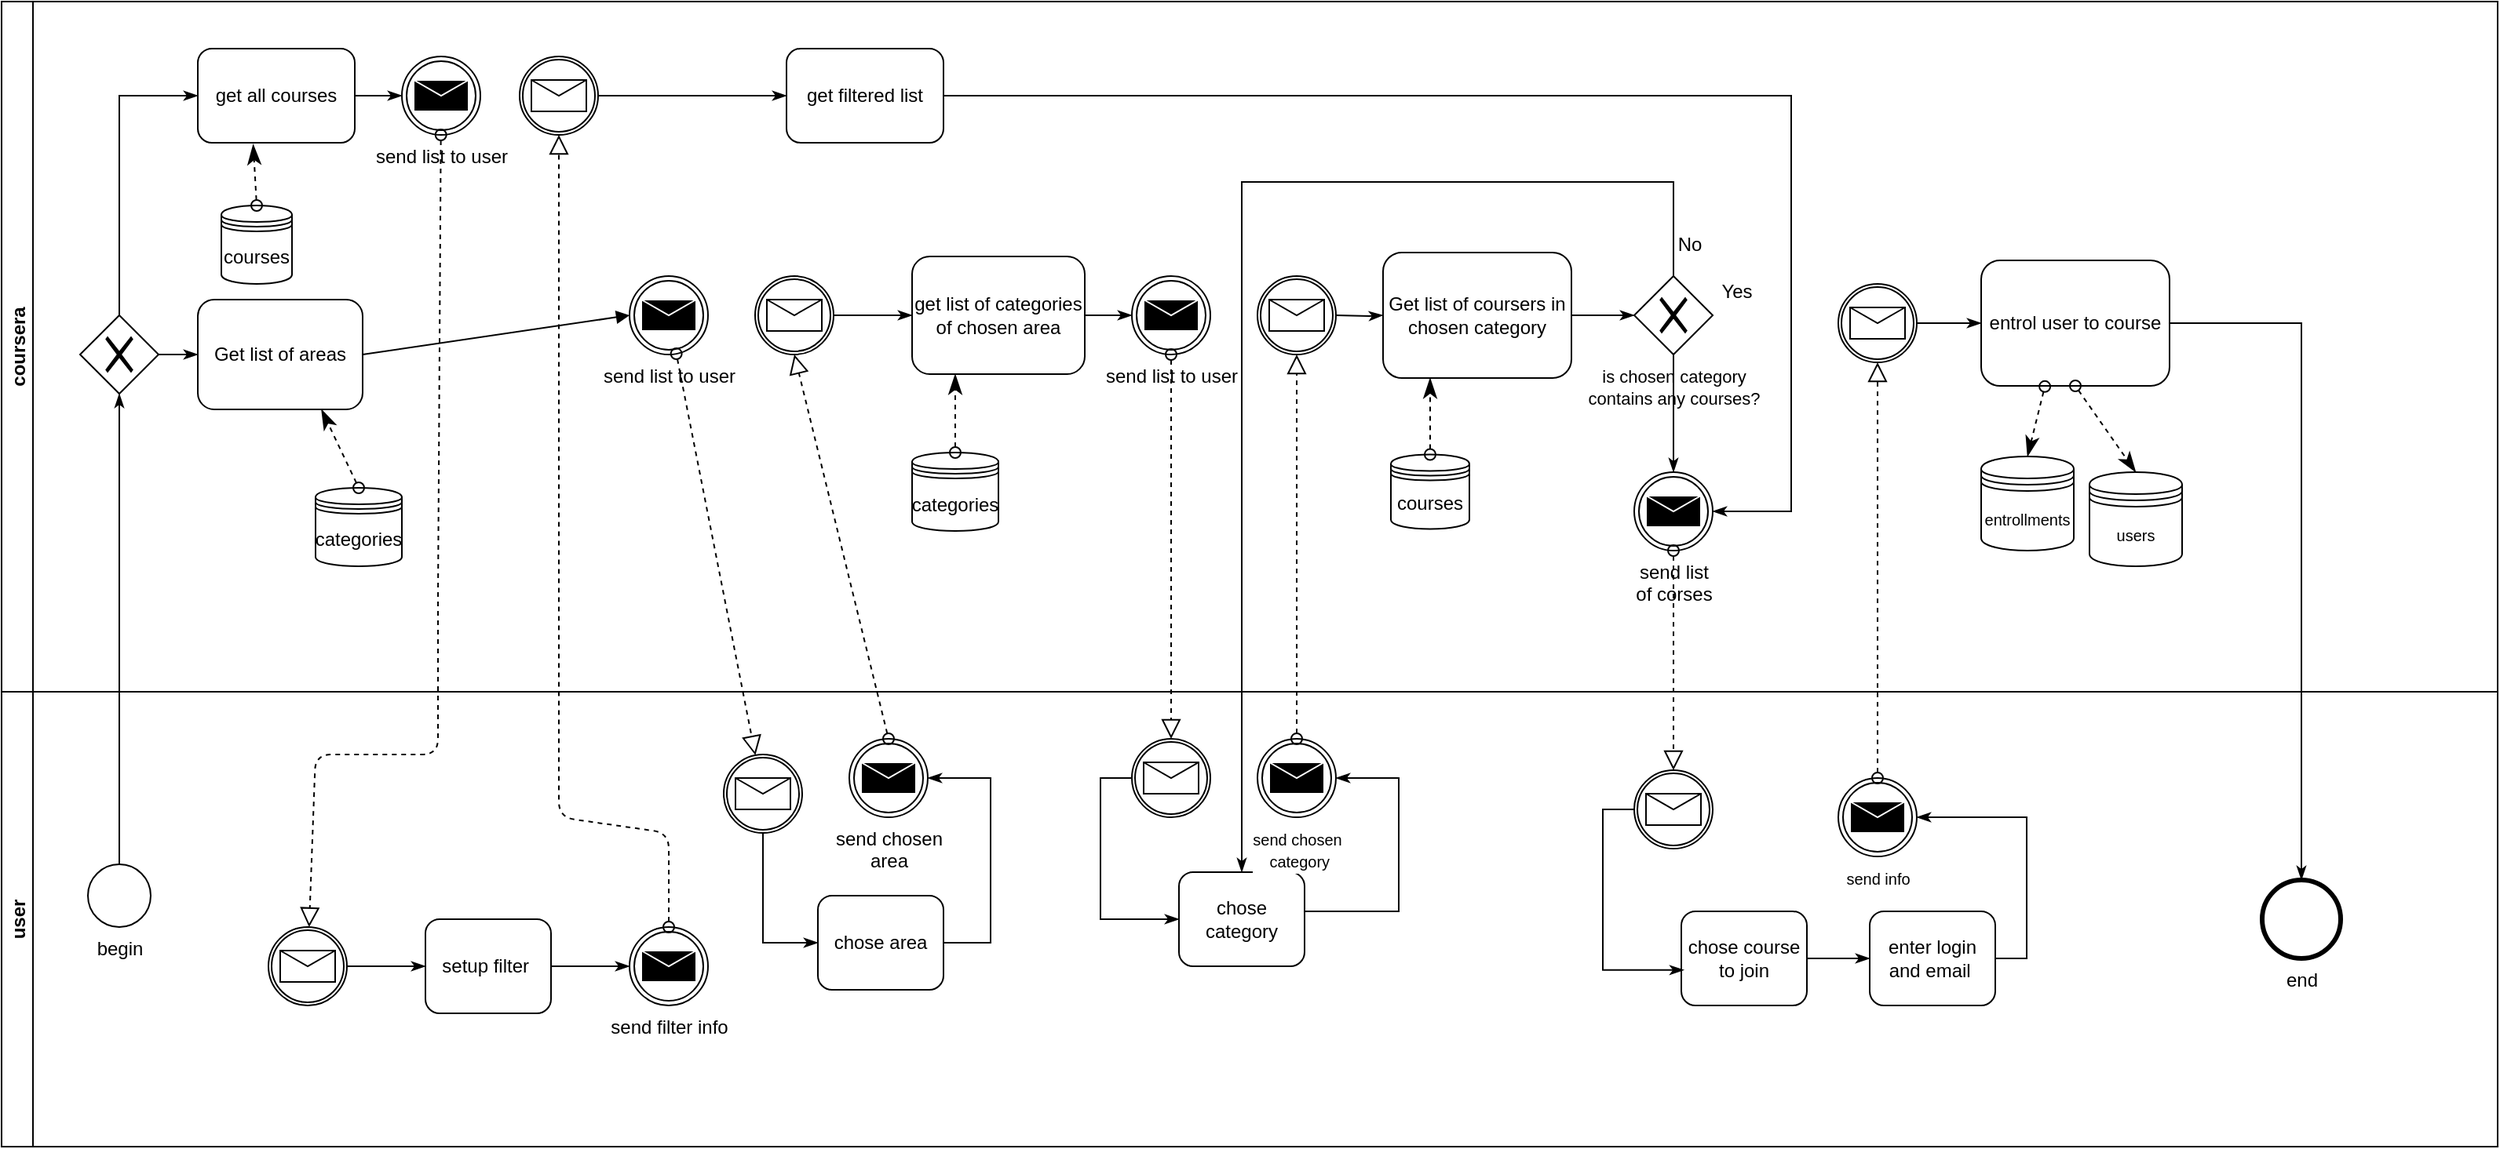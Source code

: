 <mxfile version="14.2.6" type="device"><diagram id="4fBpPtS09kQmMQwVDRtK" name="Page-1"><mxGraphModel dx="6320" dy="3840" grid="1" gridSize="10" guides="1" tooltips="1" connect="1" arrows="1" fold="1" page="1" pageScale="1" pageWidth="827" pageHeight="1169" math="0" shadow="0"><root><mxCell id="0"/><mxCell id="1" parent="0"/><mxCell id="3b6SZEebsVnl2N8P_IA4-3" value="coursera" style="swimlane;startSize=20;horizontal=0;" vertex="1" parent="1"><mxGeometry x="40" y="40" width="1590" height="440" as="geometry"/></mxCell><mxCell id="3b6SZEebsVnl2N8P_IA4-6" value="Get list of areas" style="shape=ext;rounded=1;html=1;whiteSpace=wrap;" vertex="1" parent="3b6SZEebsVnl2N8P_IA4-3"><mxGeometry x="125" y="190" width="105" height="70" as="geometry"/></mxCell><mxCell id="3b6SZEebsVnl2N8P_IA4-8" value="categories" style="shape=datastore;whiteSpace=wrap;html=1;" vertex="1" parent="3b6SZEebsVnl2N8P_IA4-3"><mxGeometry x="200" y="310" width="55" height="50" as="geometry"/></mxCell><mxCell id="3b6SZEebsVnl2N8P_IA4-10" value="" style="startArrow=oval;startFill=0;startSize=7;endArrow=classicThin;endFill=1;endSize=10;dashed=1;html=1;exitX=0.5;exitY=0;exitDx=0;exitDy=0;entryX=0.75;entryY=1;entryDx=0;entryDy=0;" edge="1" parent="3b6SZEebsVnl2N8P_IA4-3" source="3b6SZEebsVnl2N8P_IA4-8" target="3b6SZEebsVnl2N8P_IA4-6"><mxGeometry width="100" relative="1" as="geometry"><mxPoint x="240" y="300" as="sourcePoint"/><mxPoint x="170" y="270" as="targetPoint"/></mxGeometry></mxCell><mxCell id="3b6SZEebsVnl2N8P_IA4-12" value="" style="endArrow=block;endFill=1;endSize=6;html=1;entryX=0;entryY=0.5;entryDx=0;entryDy=0;exitX=1;exitY=0.5;exitDx=0;exitDy=0;" edge="1" parent="3b6SZEebsVnl2N8P_IA4-3" source="3b6SZEebsVnl2N8P_IA4-6" target="3b6SZEebsVnl2N8P_IA4-14"><mxGeometry width="100" relative="1" as="geometry"><mxPoint x="210" y="225" as="sourcePoint"/><mxPoint x="270" y="225" as="targetPoint"/></mxGeometry></mxCell><mxCell id="3b6SZEebsVnl2N8P_IA4-14" value="send list to user" style="shape=mxgraph.bpmn.shape;html=1;verticalLabelPosition=bottom;labelBackgroundColor=#ffffff;verticalAlign=top;align=center;perimeter=ellipsePerimeter;outlineConnect=0;outline=throwing;symbol=message;" vertex="1" parent="3b6SZEebsVnl2N8P_IA4-3"><mxGeometry x="400" y="175" width="50" height="50" as="geometry"/></mxCell><mxCell id="3b6SZEebsVnl2N8P_IA4-23" style="edgeStyle=orthogonalEdgeStyle;rounded=0;orthogonalLoop=1;jettySize=auto;html=1;entryX=0;entryY=0.5;entryDx=0;entryDy=0;endArrow=classicThin;endFill=1;" edge="1" parent="3b6SZEebsVnl2N8P_IA4-3" source="3b6SZEebsVnl2N8P_IA4-21" target="3b6SZEebsVnl2N8P_IA4-22"><mxGeometry relative="1" as="geometry"/></mxCell><mxCell id="3b6SZEebsVnl2N8P_IA4-21" value="" style="shape=mxgraph.bpmn.shape;html=1;verticalLabelPosition=bottom;labelBackgroundColor=#ffffff;verticalAlign=top;align=center;perimeter=ellipsePerimeter;outlineConnect=0;outline=catching;symbol=message;" vertex="1" parent="3b6SZEebsVnl2N8P_IA4-3"><mxGeometry x="480" y="175" width="50" height="50" as="geometry"/></mxCell><mxCell id="3b6SZEebsVnl2N8P_IA4-32" style="edgeStyle=orthogonalEdgeStyle;rounded=0;orthogonalLoop=1;jettySize=auto;html=1;entryX=0;entryY=0.5;entryDx=0;entryDy=0;endArrow=classicThin;endFill=1;" edge="1" parent="3b6SZEebsVnl2N8P_IA4-3" source="3b6SZEebsVnl2N8P_IA4-22"><mxGeometry relative="1" as="geometry"><mxPoint x="720" y="200" as="targetPoint"/></mxGeometry></mxCell><mxCell id="3b6SZEebsVnl2N8P_IA4-22" value="get list of categories of chosen area" style="shape=ext;rounded=1;html=1;whiteSpace=wrap;" vertex="1" parent="3b6SZEebsVnl2N8P_IA4-3"><mxGeometry x="580" y="162.5" width="110" height="75" as="geometry"/></mxCell><mxCell id="3b6SZEebsVnl2N8P_IA4-24" value="categories" style="shape=datastore;whiteSpace=wrap;html=1;" vertex="1" parent="3b6SZEebsVnl2N8P_IA4-3"><mxGeometry x="580" y="287.5" width="55" height="50" as="geometry"/></mxCell><mxCell id="3b6SZEebsVnl2N8P_IA4-25" value="" style="startArrow=oval;startFill=0;startSize=7;endArrow=classicThin;endFill=1;endSize=10;dashed=1;html=1;entryX=0.25;entryY=1;entryDx=0;entryDy=0;exitX=0.5;exitY=0;exitDx=0;exitDy=0;" edge="1" parent="3b6SZEebsVnl2N8P_IA4-3" target="3b6SZEebsVnl2N8P_IA4-22" source="3b6SZEebsVnl2N8P_IA4-24"><mxGeometry width="100" relative="1" as="geometry"><mxPoint x="650" y="265" as="sourcePoint"/><mxPoint x="705" y="287.5" as="targetPoint"/></mxGeometry></mxCell><mxCell id="3b6SZEebsVnl2N8P_IA4-43" style="edgeStyle=orthogonalEdgeStyle;rounded=0;orthogonalLoop=1;jettySize=auto;html=1;endArrow=classicThin;endFill=1;" edge="1" parent="3b6SZEebsVnl2N8P_IA4-3" target="3b6SZEebsVnl2N8P_IA4-41"><mxGeometry relative="1" as="geometry"><mxPoint x="850" y="200" as="sourcePoint"/></mxGeometry></mxCell><mxCell id="3b6SZEebsVnl2N8P_IA4-33" style="edgeStyle=orthogonalEdgeStyle;rounded=0;orthogonalLoop=1;jettySize=auto;html=1;entryX=0;entryY=0.5;entryDx=0;entryDy=0;endArrow=classicThin;endFill=1;" edge="1" parent="3b6SZEebsVnl2N8P_IA4-3" target="3b6SZEebsVnl2N8P_IA4-29"><mxGeometry relative="1" as="geometry"><mxPoint x="550" y="485" as="sourcePoint"/></mxGeometry></mxCell><mxCell id="3b6SZEebsVnl2N8P_IA4-47" style="edgeStyle=orthogonalEdgeStyle;rounded=0;orthogonalLoop=1;jettySize=auto;html=1;entryX=0;entryY=0.5;entryDx=0;entryDy=0;endArrow=classicThin;endFill=1;" edge="1" parent="3b6SZEebsVnl2N8P_IA4-3" source="3b6SZEebsVnl2N8P_IA4-41" target="3b6SZEebsVnl2N8P_IA4-46"><mxGeometry relative="1" as="geometry"/></mxCell><mxCell id="3b6SZEebsVnl2N8P_IA4-41" value="Get list of coursers in chosen category" style="shape=ext;rounded=1;html=1;whiteSpace=wrap;" vertex="1" parent="3b6SZEebsVnl2N8P_IA4-3"><mxGeometry x="880" y="160" width="120" height="80" as="geometry"/></mxCell><mxCell id="3b6SZEebsVnl2N8P_IA4-44" value="courses" style="shape=datastore;whiteSpace=wrap;html=1;" vertex="1" parent="3b6SZEebsVnl2N8P_IA4-3"><mxGeometry x="885" y="288.75" width="50" height="47.5" as="geometry"/></mxCell><mxCell id="3b6SZEebsVnl2N8P_IA4-45" value="" style="startArrow=oval;startFill=0;startSize=7;endArrow=classicThin;endFill=1;endSize=10;dashed=1;html=1;entryX=0.25;entryY=1;entryDx=0;entryDy=0;exitX=0.5;exitY=0;exitDx=0;exitDy=0;" edge="1" parent="3b6SZEebsVnl2N8P_IA4-3" source="3b6SZEebsVnl2N8P_IA4-44" target="3b6SZEebsVnl2N8P_IA4-41"><mxGeometry width="100" relative="1" as="geometry"><mxPoint x="980" y="275" as="sourcePoint"/><mxPoint x="910" y="275" as="targetPoint"/></mxGeometry></mxCell><mxCell id="3b6SZEebsVnl2N8P_IA4-46" value="&lt;font style=&quot;font-size: 11px&quot;&gt;is chosen category &lt;br&gt;contains any courses?&lt;/font&gt;" style="shape=mxgraph.bpmn.shape;html=1;verticalLabelPosition=bottom;labelBackgroundColor=#ffffff;verticalAlign=top;align=center;perimeter=rhombusPerimeter;background=gateway;outlineConnect=0;outline=none;symbol=exclusiveGw;" vertex="1" parent="3b6SZEebsVnl2N8P_IA4-3"><mxGeometry x="1040" y="175" width="50" height="50" as="geometry"/></mxCell><mxCell id="3b6SZEebsVnl2N8P_IA4-50" value="No" style="text;html=1;align=center;verticalAlign=middle;resizable=0;points=[];autosize=1;" vertex="1" parent="3b6SZEebsVnl2N8P_IA4-3"><mxGeometry x="1060" y="145" width="30" height="20" as="geometry"/></mxCell><mxCell id="3b6SZEebsVnl2N8P_IA4-58" value="send list &lt;br&gt;of corses" style="shape=mxgraph.bpmn.shape;html=1;verticalLabelPosition=bottom;labelBackgroundColor=#ffffff;verticalAlign=top;align=center;perimeter=ellipsePerimeter;outlineConnect=0;outline=throwing;symbol=message;" vertex="1" parent="3b6SZEebsVnl2N8P_IA4-3"><mxGeometry x="1040" y="300" width="50" height="50" as="geometry"/></mxCell><mxCell id="3b6SZEebsVnl2N8P_IA4-59" value="" style="shape=mxgraph.bpmn.shape;html=1;verticalLabelPosition=bottom;labelBackgroundColor=#ffffff;verticalAlign=top;align=center;perimeter=ellipsePerimeter;outlineConnect=0;outline=catching;symbol=message;" vertex="1" parent="3b6SZEebsVnl2N8P_IA4-3"><mxGeometry x="1170" y="180" width="50" height="50" as="geometry"/></mxCell><mxCell id="3b6SZEebsVnl2N8P_IA4-60" value="" style="shape=mxgraph.bpmn.shape;html=1;verticalLabelPosition=bottom;labelBackgroundColor=#ffffff;verticalAlign=top;align=center;perimeter=ellipsePerimeter;outlineConnect=0;outline=catching;symbol=message;" vertex="1" parent="3b6SZEebsVnl2N8P_IA4-3"><mxGeometry x="1040" y="490" width="50" height="50" as="geometry"/></mxCell><mxCell id="3b6SZEebsVnl2N8P_IA4-62" value="" style="startArrow=oval;startFill=0;startSize=7;endArrow=block;endFill=0;endSize=10;dashed=1;html=1;" edge="1" parent="3b6SZEebsVnl2N8P_IA4-3" source="3b6SZEebsVnl2N8P_IA4-58" target="3b6SZEebsVnl2N8P_IA4-60"><mxGeometry width="100" relative="1" as="geometry"><mxPoint x="1110" y="135" as="sourcePoint"/><mxPoint x="1210" y="135" as="targetPoint"/></mxGeometry></mxCell><mxCell id="3b6SZEebsVnl2N8P_IA4-51" style="edgeStyle=orthogonalEdgeStyle;rounded=0;orthogonalLoop=1;jettySize=auto;html=1;endArrow=classicThin;endFill=1;entryX=0.5;entryY=0;entryDx=0;entryDy=0;" edge="1" parent="3b6SZEebsVnl2N8P_IA4-3" source="3b6SZEebsVnl2N8P_IA4-46" target="3b6SZEebsVnl2N8P_IA4-58"><mxGeometry relative="1" as="geometry"><mxPoint x="1110" y="200" as="targetPoint"/></mxGeometry></mxCell><mxCell id="3b6SZEebsVnl2N8P_IA4-74" value="Yes" style="text;html=1;align=center;verticalAlign=middle;resizable=0;points=[];autosize=1;" vertex="1" parent="3b6SZEebsVnl2N8P_IA4-3"><mxGeometry x="1090" y="175" width="30" height="20" as="geometry"/></mxCell><mxCell id="3b6SZEebsVnl2N8P_IA4-79" value="entrol user to course" style="shape=ext;rounded=1;html=1;whiteSpace=wrap;" vertex="1" parent="3b6SZEebsVnl2N8P_IA4-3"><mxGeometry x="1261" y="165" width="120" height="80" as="geometry"/></mxCell><mxCell id="3b6SZEebsVnl2N8P_IA4-78" style="edgeStyle=orthogonalEdgeStyle;rounded=0;orthogonalLoop=1;jettySize=auto;html=1;endArrow=classicThin;endFill=1;entryX=0;entryY=0.5;entryDx=0;entryDy=0;" edge="1" parent="3b6SZEebsVnl2N8P_IA4-3" source="3b6SZEebsVnl2N8P_IA4-59" target="3b6SZEebsVnl2N8P_IA4-79"><mxGeometry relative="1" as="geometry"><mxPoint x="1260" y="205" as="targetPoint"/></mxGeometry></mxCell><mxCell id="3b6SZEebsVnl2N8P_IA4-96" value="&lt;font style=&quot;font-size: 10px&quot;&gt;entrollments&lt;/font&gt;" style="shape=datastore;whiteSpace=wrap;html=1;" vertex="1" parent="3b6SZEebsVnl2N8P_IA4-3"><mxGeometry x="1261" y="290" width="59" height="60" as="geometry"/></mxCell><mxCell id="3b6SZEebsVnl2N8P_IA4-97" value="" style="startArrow=oval;startFill=0;startSize=7;endArrow=classicThin;endFill=1;endSize=10;dashed=1;html=1;exitX=0.338;exitY=1.005;exitDx=0;exitDy=0;exitPerimeter=0;entryX=0.5;entryY=0;entryDx=0;entryDy=0;" edge="1" parent="3b6SZEebsVnl2N8P_IA4-3" source="3b6SZEebsVnl2N8P_IA4-79" target="3b6SZEebsVnl2N8P_IA4-96"><mxGeometry width="100" relative="1" as="geometry"><mxPoint x="880" y="303.75" as="sourcePoint"/><mxPoint x="880" y="255" as="targetPoint"/></mxGeometry></mxCell><mxCell id="3b6SZEebsVnl2N8P_IA4-98" value="&lt;span style=&quot;font-size: 10px&quot;&gt;users&lt;/span&gt;" style="shape=datastore;whiteSpace=wrap;html=1;" vertex="1" parent="3b6SZEebsVnl2N8P_IA4-3"><mxGeometry x="1330" y="300" width="59" height="60" as="geometry"/></mxCell><mxCell id="3b6SZEebsVnl2N8P_IA4-100" value="" style="startArrow=oval;startFill=0;startSize=7;endArrow=classicThin;endFill=1;endSize=10;dashed=1;html=1;exitX=0.5;exitY=1;exitDx=0;exitDy=0;entryX=0.5;entryY=0;entryDx=0;entryDy=0;" edge="1" parent="3b6SZEebsVnl2N8P_IA4-3" source="3b6SZEebsVnl2N8P_IA4-79" target="3b6SZEebsVnl2N8P_IA4-98"><mxGeometry width="100" relative="1" as="geometry"><mxPoint x="1311.56" y="255.4" as="sourcePoint"/><mxPoint x="1300.5" y="300" as="targetPoint"/></mxGeometry></mxCell><mxCell id="3b6SZEebsVnl2N8P_IA4-107" style="edgeStyle=orthogonalEdgeStyle;rounded=0;orthogonalLoop=1;jettySize=auto;html=1;exitX=1;exitY=0.5;exitDx=0;exitDy=0;entryX=0;entryY=0.5;entryDx=0;entryDy=0;endArrow=classicThin;endFill=1;" edge="1" parent="3b6SZEebsVnl2N8P_IA4-3" source="3b6SZEebsVnl2N8P_IA4-106" target="3b6SZEebsVnl2N8P_IA4-6"><mxGeometry relative="1" as="geometry"/></mxCell><mxCell id="3b6SZEebsVnl2N8P_IA4-106" value="" style="shape=mxgraph.bpmn.shape;html=1;verticalLabelPosition=bottom;labelBackgroundColor=#ffffff;verticalAlign=top;align=center;perimeter=rhombusPerimeter;background=gateway;outlineConnect=0;outline=none;symbol=exclusiveGw;" vertex="1" parent="3b6SZEebsVnl2N8P_IA4-3"><mxGeometry x="50" y="200" width="50" height="50" as="geometry"/></mxCell><mxCell id="3b6SZEebsVnl2N8P_IA4-109" value="get all courses" style="shape=ext;rounded=1;html=1;whiteSpace=wrap;" vertex="1" parent="3b6SZEebsVnl2N8P_IA4-3"><mxGeometry x="125" y="30" width="100" height="60" as="geometry"/></mxCell><mxCell id="3b6SZEebsVnl2N8P_IA4-110" value="courses" style="shape=datastore;whiteSpace=wrap;html=1;" vertex="1" parent="3b6SZEebsVnl2N8P_IA4-3"><mxGeometry x="140" y="130" width="45" height="50" as="geometry"/></mxCell><mxCell id="3b6SZEebsVnl2N8P_IA4-111" value="" style="startArrow=oval;startFill=0;startSize=7;endArrow=classicThin;endFill=1;endSize=10;dashed=1;html=1;exitX=0.5;exitY=0;exitDx=0;exitDy=0;entryX=0.353;entryY=1.017;entryDx=0;entryDy=0;entryPerimeter=0;" edge="1" parent="3b6SZEebsVnl2N8P_IA4-3" source="3b6SZEebsVnl2N8P_IA4-110" target="3b6SZEebsVnl2N8P_IA4-109"><mxGeometry width="100" relative="1" as="geometry"><mxPoint x="300" y="120" as="sourcePoint"/><mxPoint x="200" y="100" as="targetPoint"/></mxGeometry></mxCell><mxCell id="3b6SZEebsVnl2N8P_IA4-108" style="edgeStyle=orthogonalEdgeStyle;rounded=0;orthogonalLoop=1;jettySize=auto;html=1;endArrow=classicThin;endFill=1;entryX=0;entryY=0.5;entryDx=0;entryDy=0;" edge="1" parent="3b6SZEebsVnl2N8P_IA4-3" source="3b6SZEebsVnl2N8P_IA4-106" target="3b6SZEebsVnl2N8P_IA4-109"><mxGeometry relative="1" as="geometry"><mxPoint x="75" y="50.0" as="targetPoint"/><Array as="points"><mxPoint x="75" y="60"/></Array></mxGeometry></mxCell><mxCell id="3b6SZEebsVnl2N8P_IA4-114" value="send list to user" style="shape=mxgraph.bpmn.shape;html=1;verticalLabelPosition=bottom;labelBackgroundColor=#ffffff;verticalAlign=top;align=center;perimeter=ellipsePerimeter;outlineConnect=0;outline=throwing;symbol=message;" vertex="1" parent="3b6SZEebsVnl2N8P_IA4-3"><mxGeometry x="255" y="35" width="50" height="50" as="geometry"/></mxCell><mxCell id="3b6SZEebsVnl2N8P_IA4-127" style="edgeStyle=orthogonalEdgeStyle;rounded=0;orthogonalLoop=1;jettySize=auto;html=1;entryX=0;entryY=0.5;entryDx=0;entryDy=0;endArrow=classicThin;endFill=1;" edge="1" parent="3b6SZEebsVnl2N8P_IA4-3" source="3b6SZEebsVnl2N8P_IA4-115" target="3b6SZEebsVnl2N8P_IA4-126"><mxGeometry relative="1" as="geometry"/></mxCell><mxCell id="3b6SZEebsVnl2N8P_IA4-115" value="" style="shape=mxgraph.bpmn.shape;html=1;verticalLabelPosition=bottom;labelBackgroundColor=#ffffff;verticalAlign=top;align=center;perimeter=ellipsePerimeter;outlineConnect=0;outline=catching;symbol=message;" vertex="1" parent="3b6SZEebsVnl2N8P_IA4-3"><mxGeometry x="330" y="35" width="50" height="50" as="geometry"/></mxCell><mxCell id="3b6SZEebsVnl2N8P_IA4-123" style="edgeStyle=orthogonalEdgeStyle;rounded=0;orthogonalLoop=1;jettySize=auto;html=1;endArrow=classicThin;endFill=1;entryX=0;entryY=0.5;entryDx=0;entryDy=0;exitX=1;exitY=0.5;exitDx=0;exitDy=0;" edge="1" parent="3b6SZEebsVnl2N8P_IA4-3" source="3b6SZEebsVnl2N8P_IA4-109" target="3b6SZEebsVnl2N8P_IA4-114"><mxGeometry relative="1" as="geometry"><mxPoint x="135" y="70.0" as="targetPoint"/><mxPoint x="85" y="210" as="sourcePoint"/><Array as="points"><mxPoint x="255" y="60"/><mxPoint x="255" y="60"/></Array></mxGeometry></mxCell><mxCell id="3b6SZEebsVnl2N8P_IA4-126" value="get filtered list" style="shape=ext;rounded=1;html=1;whiteSpace=wrap;" vertex="1" parent="3b6SZEebsVnl2N8P_IA4-3"><mxGeometry x="500" y="30" width="100" height="60" as="geometry"/></mxCell><mxCell id="3b6SZEebsVnl2N8P_IA4-160" style="edgeStyle=orthogonalEdgeStyle;rounded=0;orthogonalLoop=1;jettySize=auto;html=1;endArrow=classicThin;endFill=1;entryX=1;entryY=0.5;entryDx=0;entryDy=0;" edge="1" parent="3b6SZEebsVnl2N8P_IA4-3" source="3b6SZEebsVnl2N8P_IA4-126" target="3b6SZEebsVnl2N8P_IA4-58"><mxGeometry relative="1" as="geometry"><Array as="points"><mxPoint x="1140" y="60"/><mxPoint x="1140" y="325"/></Array></mxGeometry></mxCell><mxCell id="3b6SZEebsVnl2N8P_IA4-4" value="user" style="swimlane;startSize=20;horizontal=0;" vertex="1" parent="1"><mxGeometry x="40" y="480" width="1590" height="290" as="geometry"><mxRectangle x="40" y="320" width="50" height="40" as="alternateBounds"/></mxGeometry></mxCell><mxCell id="3b6SZEebsVnl2N8P_IA4-5" value="begin" style="shape=mxgraph.bpmn.shape;html=1;verticalLabelPosition=bottom;labelBackgroundColor=#ffffff;verticalAlign=top;align=center;perimeter=ellipsePerimeter;outlineConnect=0;outline=standard;symbol=general;" vertex="1" parent="3b6SZEebsVnl2N8P_IA4-4"><mxGeometry x="55" y="110" width="40" height="40" as="geometry"/></mxCell><mxCell id="3b6SZEebsVnl2N8P_IA4-68" style="edgeStyle=orthogonalEdgeStyle;rounded=0;orthogonalLoop=1;jettySize=auto;html=1;entryX=0;entryY=0.5;entryDx=0;entryDy=0;endArrow=classicThin;endFill=1;" edge="1" parent="3b6SZEebsVnl2N8P_IA4-4" source="3b6SZEebsVnl2N8P_IA4-15" target="3b6SZEebsVnl2N8P_IA4-67"><mxGeometry relative="1" as="geometry"><Array as="points"><mxPoint x="485" y="160"/></Array></mxGeometry></mxCell><mxCell id="3b6SZEebsVnl2N8P_IA4-17" value="send chosen &lt;br&gt;area" style="shape=mxgraph.bpmn.shape;html=1;verticalLabelPosition=bottom;labelBackgroundColor=#ffffff;verticalAlign=top;align=center;perimeter=ellipsePerimeter;outlineConnect=0;outline=throwing;symbol=message;" vertex="1" parent="3b6SZEebsVnl2N8P_IA4-4"><mxGeometry x="540" y="30" width="50" height="50" as="geometry"/></mxCell><mxCell id="3b6SZEebsVnl2N8P_IA4-125" style="edgeStyle=orthogonalEdgeStyle;rounded=0;orthogonalLoop=1;jettySize=auto;html=1;entryX=1;entryY=0.5;entryDx=0;entryDy=0;endArrow=classicThin;endFill=1;" edge="1" parent="3b6SZEebsVnl2N8P_IA4-4" source="3b6SZEebsVnl2N8P_IA4-67" target="3b6SZEebsVnl2N8P_IA4-17"><mxGeometry relative="1" as="geometry"><Array as="points"><mxPoint x="630" y="160"/><mxPoint x="630" y="55"/></Array></mxGeometry></mxCell><mxCell id="3b6SZEebsVnl2N8P_IA4-67" value="chose area" style="shape=ext;rounded=1;html=1;whiteSpace=wrap;" vertex="1" parent="3b6SZEebsVnl2N8P_IA4-4"><mxGeometry x="520" y="130" width="80" height="60" as="geometry"/></mxCell><mxCell id="3b6SZEebsVnl2N8P_IA4-71" value="chose category" style="shape=ext;rounded=1;html=1;whiteSpace=wrap;" vertex="1" parent="3b6SZEebsVnl2N8P_IA4-4"><mxGeometry x="750" y="115" width="80" height="60" as="geometry"/></mxCell><mxCell id="3b6SZEebsVnl2N8P_IA4-94" style="edgeStyle=orthogonalEdgeStyle;rounded=0;orthogonalLoop=1;jettySize=auto;html=1;endArrow=classicThin;endFill=1;" edge="1" parent="3b6SZEebsVnl2N8P_IA4-4" source="3b6SZEebsVnl2N8P_IA4-75" target="3b6SZEebsVnl2N8P_IA4-93"><mxGeometry relative="1" as="geometry"/></mxCell><mxCell id="3b6SZEebsVnl2N8P_IA4-75" value="chose course to join" style="shape=ext;rounded=1;html=1;whiteSpace=wrap;" vertex="1" parent="3b6SZEebsVnl2N8P_IA4-4"><mxGeometry x="1070" y="140" width="80" height="60" as="geometry"/></mxCell><mxCell id="3b6SZEebsVnl2N8P_IA4-95" style="edgeStyle=orthogonalEdgeStyle;rounded=0;orthogonalLoop=1;jettySize=auto;html=1;endArrow=classicThin;endFill=1;fontStyle=4;entryX=1;entryY=0.5;entryDx=0;entryDy=0;" edge="1" parent="3b6SZEebsVnl2N8P_IA4-4" source="3b6SZEebsVnl2N8P_IA4-93" target="3b6SZEebsVnl2N8P_IA4-61"><mxGeometry relative="1" as="geometry"><mxPoint x="1250" y="90" as="targetPoint"/><Array as="points"><mxPoint x="1290" y="170"/><mxPoint x="1290" y="80"/></Array></mxGeometry></mxCell><mxCell id="3b6SZEebsVnl2N8P_IA4-93" value="enter login and email&amp;nbsp;" style="shape=ext;rounded=1;html=1;whiteSpace=wrap;" vertex="1" parent="3b6SZEebsVnl2N8P_IA4-4"><mxGeometry x="1190" y="140" width="80" height="60" as="geometry"/></mxCell><mxCell id="3b6SZEebsVnl2N8P_IA4-61" value="&lt;font style=&quot;font-size: 10px&quot;&gt;send info&lt;br&gt;&lt;/font&gt;" style="shape=mxgraph.bpmn.shape;html=1;verticalLabelPosition=bottom;labelBackgroundColor=#ffffff;verticalAlign=top;align=center;perimeter=ellipsePerimeter;outlineConnect=0;outline=throwing;symbol=message;" vertex="1" parent="3b6SZEebsVnl2N8P_IA4-4"><mxGeometry x="1170" y="55" width="50" height="50" as="geometry"/></mxCell><mxCell id="3b6SZEebsVnl2N8P_IA4-102" value="end" style="shape=mxgraph.bpmn.shape;html=1;verticalLabelPosition=bottom;labelBackgroundColor=#ffffff;verticalAlign=top;align=center;perimeter=ellipsePerimeter;outlineConnect=0;outline=end;symbol=general;" vertex="1" parent="3b6SZEebsVnl2N8P_IA4-4"><mxGeometry x="1440" y="120" width="50" height="50" as="geometry"/></mxCell><mxCell id="3b6SZEebsVnl2N8P_IA4-117" value="" style="shape=mxgraph.bpmn.shape;html=1;verticalLabelPosition=bottom;labelBackgroundColor=#ffffff;verticalAlign=top;align=center;perimeter=ellipsePerimeter;outlineConnect=0;outline=catching;symbol=message;" vertex="1" parent="3b6SZEebsVnl2N8P_IA4-4"><mxGeometry x="170" y="150" width="50" height="50" as="geometry"/></mxCell><mxCell id="3b6SZEebsVnl2N8P_IA4-120" value="setup filter&amp;nbsp;" style="shape=ext;rounded=1;html=1;whiteSpace=wrap;" vertex="1" parent="3b6SZEebsVnl2N8P_IA4-4"><mxGeometry x="270" y="145" width="80" height="60" as="geometry"/></mxCell><mxCell id="3b6SZEebsVnl2N8P_IA4-116" style="edgeStyle=orthogonalEdgeStyle;rounded=0;orthogonalLoop=1;jettySize=auto;html=1;entryX=0;entryY=0.5;entryDx=0;entryDy=0;endArrow=classicThin;endFill=1;" edge="1" parent="3b6SZEebsVnl2N8P_IA4-4" source="3b6SZEebsVnl2N8P_IA4-117" target="3b6SZEebsVnl2N8P_IA4-120"><mxGeometry relative="1" as="geometry"/></mxCell><mxCell id="3b6SZEebsVnl2N8P_IA4-118" value="send filter info" style="shape=mxgraph.bpmn.shape;html=1;verticalLabelPosition=bottom;labelBackgroundColor=#ffffff;verticalAlign=top;align=center;perimeter=ellipsePerimeter;outlineConnect=0;outline=throwing;symbol=message;" vertex="1" parent="3b6SZEebsVnl2N8P_IA4-4"><mxGeometry x="400" y="150" width="50" height="50" as="geometry"/></mxCell><mxCell id="3b6SZEebsVnl2N8P_IA4-119" style="edgeStyle=orthogonalEdgeStyle;rounded=0;orthogonalLoop=1;jettySize=auto;html=1;endArrow=classicThin;endFill=1;entryX=0;entryY=0.5;entryDx=0;entryDy=0;exitX=1;exitY=0.5;exitDx=0;exitDy=0;" edge="1" parent="3b6SZEebsVnl2N8P_IA4-4" source="3b6SZEebsVnl2N8P_IA4-120" target="3b6SZEebsVnl2N8P_IA4-118"><mxGeometry relative="1" as="geometry"><Array as="points"><mxPoint x="400" y="175"/></Array><mxPoint x="580" y="200" as="targetPoint"/></mxGeometry></mxCell><mxCell id="3b6SZEebsVnl2N8P_IA4-15" value="" style="shape=mxgraph.bpmn.shape;html=1;verticalLabelPosition=bottom;labelBackgroundColor=#ffffff;verticalAlign=top;align=center;perimeter=ellipsePerimeter;outlineConnect=0;outline=catching;symbol=message;" vertex="1" parent="3b6SZEebsVnl2N8P_IA4-4"><mxGeometry x="460" y="40" width="50" height="50" as="geometry"/></mxCell><mxCell id="3b6SZEebsVnl2N8P_IA4-16" value="" style="startArrow=oval;startFill=0;startSize=7;endArrow=block;endFill=0;endSize=10;dashed=1;html=1;" edge="1" parent="1" source="3b6SZEebsVnl2N8P_IA4-14" target="3b6SZEebsVnl2N8P_IA4-15"><mxGeometry width="100" relative="1" as="geometry"><mxPoint x="270" y="215" as="sourcePoint"/><mxPoint x="370" y="215" as="targetPoint"/></mxGeometry></mxCell><mxCell id="3b6SZEebsVnl2N8P_IA4-20" value="" style="startArrow=oval;startFill=0;startSize=7;endArrow=block;endFill=0;endSize=10;dashed=1;html=1;exitX=0.5;exitY=0;exitDx=0;exitDy=0;entryX=0.5;entryY=1;entryDx=0;entryDy=0;" edge="1" parent="1" source="3b6SZEebsVnl2N8P_IA4-17" target="3b6SZEebsVnl2N8P_IA4-21"><mxGeometry width="100" relative="1" as="geometry"><mxPoint x="300" y="375" as="sourcePoint"/><mxPoint x="355" y="255" as="targetPoint"/></mxGeometry></mxCell><mxCell id="3b6SZEebsVnl2N8P_IA4-52" value="send list to user" style="shape=mxgraph.bpmn.shape;html=1;verticalLabelPosition=bottom;labelBackgroundColor=#ffffff;verticalAlign=top;align=center;perimeter=ellipsePerimeter;outlineConnect=0;outline=throwing;symbol=message;" vertex="1" parent="1"><mxGeometry x="760" y="215" width="50" height="50" as="geometry"/></mxCell><mxCell id="3b6SZEebsVnl2N8P_IA4-53" value="" style="shape=mxgraph.bpmn.shape;html=1;verticalLabelPosition=bottom;labelBackgroundColor=#ffffff;verticalAlign=top;align=center;perimeter=ellipsePerimeter;outlineConnect=0;outline=catching;symbol=message;" vertex="1" parent="1"><mxGeometry x="840" y="215" width="50" height="50" as="geometry"/></mxCell><mxCell id="3b6SZEebsVnl2N8P_IA4-72" style="edgeStyle=orthogonalEdgeStyle;rounded=0;orthogonalLoop=1;jettySize=auto;html=1;entryX=0;entryY=0.5;entryDx=0;entryDy=0;endArrow=classicThin;endFill=1;" edge="1" parent="1" source="3b6SZEebsVnl2N8P_IA4-54" target="3b6SZEebsVnl2N8P_IA4-71"><mxGeometry relative="1" as="geometry"><Array as="points"><mxPoint x="740" y="535"/><mxPoint x="740" y="625"/></Array></mxGeometry></mxCell><mxCell id="3b6SZEebsVnl2N8P_IA4-54" value="" style="shape=mxgraph.bpmn.shape;html=1;verticalLabelPosition=bottom;labelBackgroundColor=#ffffff;verticalAlign=top;align=center;perimeter=ellipsePerimeter;outlineConnect=0;outline=catching;symbol=message;" vertex="1" parent="1"><mxGeometry x="760" y="510" width="50" height="50" as="geometry"/></mxCell><mxCell id="3b6SZEebsVnl2N8P_IA4-55" value="&lt;font style=&quot;font-size: 10px&quot;&gt;send chosen&lt;br&gt;&amp;nbsp;category&lt;/font&gt;" style="shape=mxgraph.bpmn.shape;html=1;verticalLabelPosition=bottom;labelBackgroundColor=#ffffff;verticalAlign=top;align=center;perimeter=ellipsePerimeter;outlineConnect=0;outline=throwing;symbol=message;" vertex="1" parent="1"><mxGeometry x="840" y="510" width="50" height="50" as="geometry"/></mxCell><mxCell id="3b6SZEebsVnl2N8P_IA4-56" value="" style="startArrow=oval;startFill=0;startSize=7;endArrow=block;endFill=0;endSize=10;dashed=1;html=1;" edge="1" parent="1" source="3b6SZEebsVnl2N8P_IA4-52" target="3b6SZEebsVnl2N8P_IA4-54"><mxGeometry width="100" relative="1" as="geometry"><mxPoint x="740" y="175" as="sourcePoint"/><mxPoint x="840" y="175" as="targetPoint"/></mxGeometry></mxCell><mxCell id="3b6SZEebsVnl2N8P_IA4-57" value="" style="startArrow=oval;startFill=0;startSize=7;endArrow=block;endFill=0;endSize=10;dashed=1;html=1;exitX=0.5;exitY=0;exitDx=0;exitDy=0;entryX=0.5;entryY=1;entryDx=0;entryDy=0;" edge="1" parent="1" source="3b6SZEebsVnl2N8P_IA4-55" target="3b6SZEebsVnl2N8P_IA4-53"><mxGeometry width="100" relative="1" as="geometry"><mxPoint x="770" y="335" as="sourcePoint"/><mxPoint x="825" y="215" as="targetPoint"/></mxGeometry></mxCell><mxCell id="3b6SZEebsVnl2N8P_IA4-73" style="edgeStyle=orthogonalEdgeStyle;rounded=0;orthogonalLoop=1;jettySize=auto;html=1;entryX=1;entryY=0.5;entryDx=0;entryDy=0;endArrow=classicThin;endFill=1;" edge="1" parent="1" source="3b6SZEebsVnl2N8P_IA4-71" target="3b6SZEebsVnl2N8P_IA4-55"><mxGeometry relative="1" as="geometry"><Array as="points"><mxPoint x="930" y="620"/><mxPoint x="930" y="535"/></Array></mxGeometry></mxCell><mxCell id="3b6SZEebsVnl2N8P_IA4-49" style="edgeStyle=orthogonalEdgeStyle;rounded=0;orthogonalLoop=1;jettySize=auto;html=1;endArrow=classicThin;endFill=1;entryX=0.5;entryY=0;entryDx=0;entryDy=0;" edge="1" parent="1" source="3b6SZEebsVnl2N8P_IA4-46" target="3b6SZEebsVnl2N8P_IA4-71"><mxGeometry relative="1" as="geometry"><mxPoint x="830" y="660" as="targetPoint"/><Array as="points"><mxPoint x="1105" y="155"/><mxPoint x="830" y="155"/></Array></mxGeometry></mxCell><mxCell id="3b6SZEebsVnl2N8P_IA4-76" style="edgeStyle=orthogonalEdgeStyle;rounded=0;orthogonalLoop=1;jettySize=auto;html=1;entryX=0.02;entryY=0.623;entryDx=0;entryDy=0;entryPerimeter=0;endArrow=classicThin;endFill=1;" edge="1" parent="1" source="3b6SZEebsVnl2N8P_IA4-60" target="3b6SZEebsVnl2N8P_IA4-75"><mxGeometry relative="1" as="geometry"><Array as="points"><mxPoint x="1060" y="555"/><mxPoint x="1060" y="657"/></Array></mxGeometry></mxCell><mxCell id="3b6SZEebsVnl2N8P_IA4-63" value="" style="startArrow=oval;startFill=0;startSize=7;endArrow=block;endFill=0;endSize=10;dashed=1;html=1;exitX=0.5;exitY=0;exitDx=0;exitDy=0;entryX=0.5;entryY=1;entryDx=0;entryDy=0;" edge="1" parent="1" source="3b6SZEebsVnl2N8P_IA4-61" target="3b6SZEebsVnl2N8P_IA4-59"><mxGeometry width="100" relative="1" as="geometry"><mxPoint x="1180" y="335" as="sourcePoint"/><mxPoint x="1235" y="215" as="targetPoint"/></mxGeometry></mxCell><mxCell id="3b6SZEebsVnl2N8P_IA4-101" style="edgeStyle=orthogonalEdgeStyle;rounded=0;orthogonalLoop=1;jettySize=auto;html=1;endArrow=classicThin;endFill=1;entryX=0.5;entryY=0;entryDx=0;entryDy=0;" edge="1" parent="1" source="3b6SZEebsVnl2N8P_IA4-79" target="3b6SZEebsVnl2N8P_IA4-102"><mxGeometry relative="1" as="geometry"><mxPoint x="1505" y="500" as="targetPoint"/></mxGeometry></mxCell><mxCell id="3b6SZEebsVnl2N8P_IA4-105" style="edgeStyle=orthogonalEdgeStyle;rounded=0;orthogonalLoop=1;jettySize=auto;html=1;endArrow=classicThin;endFill=1;entryX=0.5;entryY=1;entryDx=0;entryDy=0;" edge="1" parent="1" source="3b6SZEebsVnl2N8P_IA4-5" target="3b6SZEebsVnl2N8P_IA4-106"><mxGeometry relative="1" as="geometry"><mxPoint x="120" y="340" as="targetPoint"/></mxGeometry></mxCell><mxCell id="3b6SZEebsVnl2N8P_IA4-121" value="" style="startArrow=oval;startFill=0;startSize=7;endArrow=block;endFill=0;endSize=10;dashed=1;html=1;" edge="1" parent="1" source="3b6SZEebsVnl2N8P_IA4-114" target="3b6SZEebsVnl2N8P_IA4-117"><mxGeometry width="100" relative="1" as="geometry"><mxPoint x="315" y="75" as="sourcePoint"/><mxPoint x="415" y="75" as="targetPoint"/><Array as="points"><mxPoint x="318" y="420"/><mxPoint x="318" y="520"/><mxPoint x="240" y="520"/></Array></mxGeometry></mxCell><mxCell id="3b6SZEebsVnl2N8P_IA4-122" value="" style="startArrow=oval;startFill=0;startSize=7;endArrow=block;endFill=0;endSize=10;dashed=1;html=1;exitX=0.5;exitY=0;exitDx=0;exitDy=0;entryX=0.5;entryY=1;entryDx=0;entryDy=0;" edge="1" parent="1" source="3b6SZEebsVnl2N8P_IA4-118" target="3b6SZEebsVnl2N8P_IA4-115"><mxGeometry width="100" relative="1" as="geometry"><mxPoint x="345" y="235" as="sourcePoint"/><mxPoint x="400" y="115" as="targetPoint"/><Array as="points"><mxPoint x="465" y="570"/><mxPoint x="395" y="560"/></Array></mxGeometry></mxCell></root></mxGraphModel></diagram></mxfile>